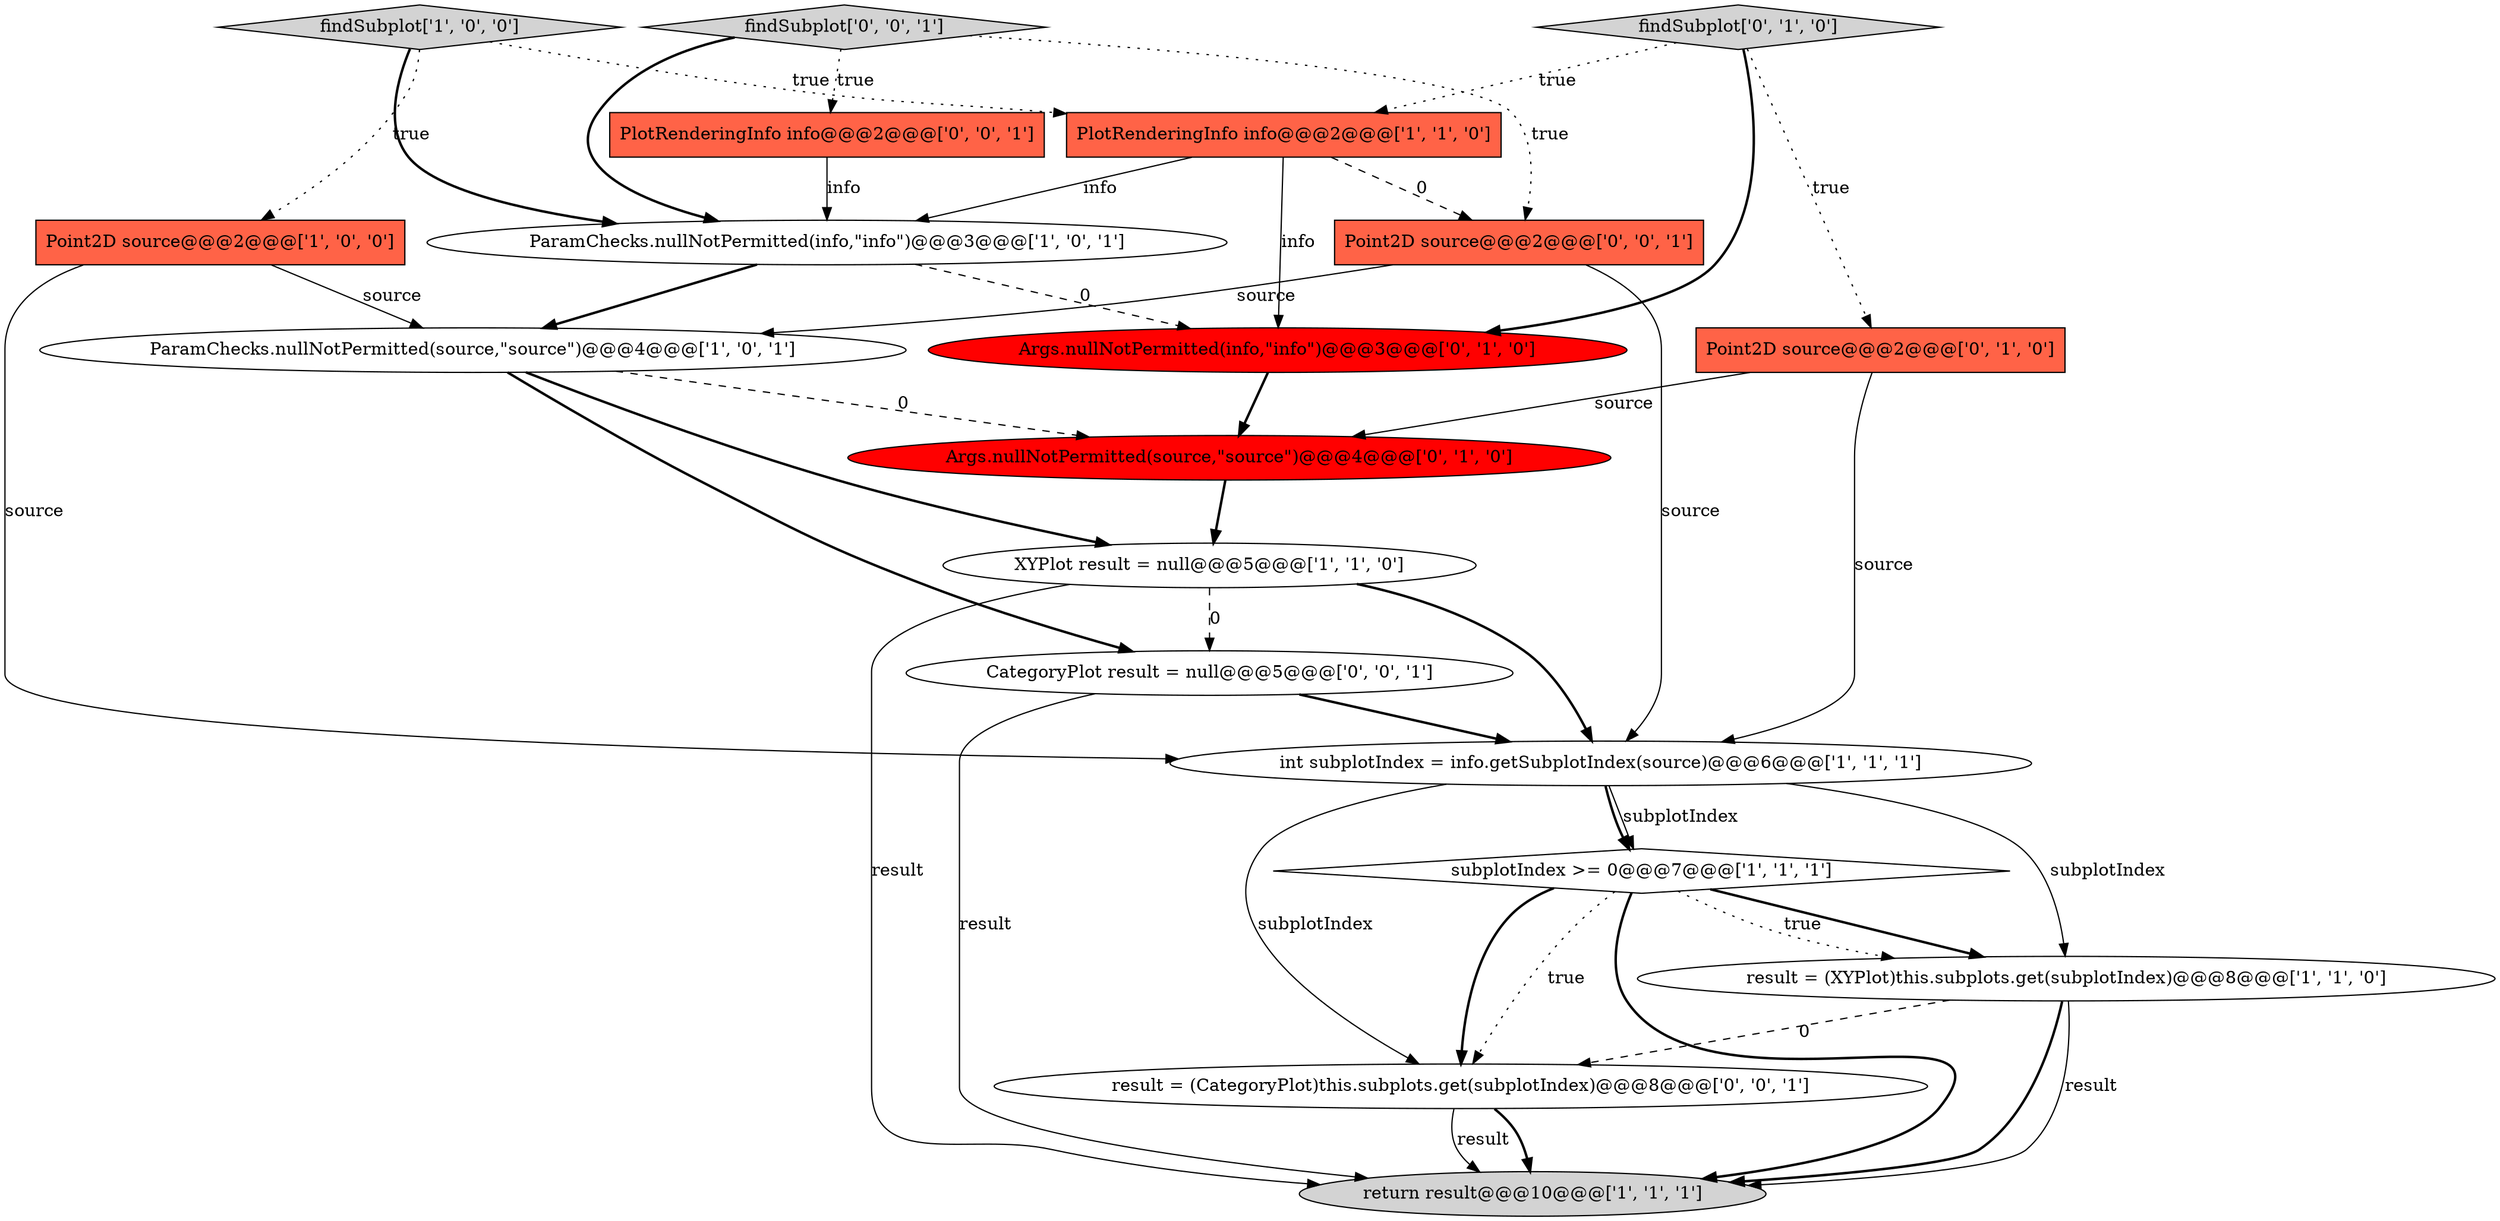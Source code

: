 digraph {
16 [style = filled, label = "CategoryPlot result = null@@@5@@@['0', '0', '1']", fillcolor = white, shape = ellipse image = "AAA0AAABBB3BBB"];
18 [style = filled, label = "findSubplot['0', '0', '1']", fillcolor = lightgray, shape = diamond image = "AAA0AAABBB3BBB"];
0 [style = filled, label = "Point2D source@@@2@@@['1', '0', '0']", fillcolor = tomato, shape = box image = "AAA0AAABBB1BBB"];
12 [style = filled, label = "Args.nullNotPermitted(info,\"info\")@@@3@@@['0', '1', '0']", fillcolor = red, shape = ellipse image = "AAA1AAABBB2BBB"];
6 [style = filled, label = "ParamChecks.nullNotPermitted(source,\"source\")@@@4@@@['1', '0', '1']", fillcolor = white, shape = ellipse image = "AAA0AAABBB1BBB"];
1 [style = filled, label = "return result@@@10@@@['1', '1', '1']", fillcolor = lightgray, shape = ellipse image = "AAA0AAABBB1BBB"];
3 [style = filled, label = "PlotRenderingInfo info@@@2@@@['1', '1', '0']", fillcolor = tomato, shape = box image = "AAA0AAABBB1BBB"];
8 [style = filled, label = "ParamChecks.nullNotPermitted(info,\"info\")@@@3@@@['1', '0', '1']", fillcolor = white, shape = ellipse image = "AAA0AAABBB1BBB"];
11 [style = filled, label = "Point2D source@@@2@@@['0', '1', '0']", fillcolor = tomato, shape = box image = "AAA0AAABBB2BBB"];
2 [style = filled, label = "XYPlot result = null@@@5@@@['1', '1', '0']", fillcolor = white, shape = ellipse image = "AAA0AAABBB1BBB"];
10 [style = filled, label = "Args.nullNotPermitted(source,\"source\")@@@4@@@['0', '1', '0']", fillcolor = red, shape = ellipse image = "AAA1AAABBB2BBB"];
13 [style = filled, label = "findSubplot['0', '1', '0']", fillcolor = lightgray, shape = diamond image = "AAA0AAABBB2BBB"];
7 [style = filled, label = "subplotIndex >= 0@@@7@@@['1', '1', '1']", fillcolor = white, shape = diamond image = "AAA0AAABBB1BBB"];
14 [style = filled, label = "PlotRenderingInfo info@@@2@@@['0', '0', '1']", fillcolor = tomato, shape = box image = "AAA0AAABBB3BBB"];
5 [style = filled, label = "findSubplot['1', '0', '0']", fillcolor = lightgray, shape = diamond image = "AAA0AAABBB1BBB"];
4 [style = filled, label = "result = (XYPlot)this.subplots.get(subplotIndex)@@@8@@@['1', '1', '0']", fillcolor = white, shape = ellipse image = "AAA0AAABBB1BBB"];
15 [style = filled, label = "Point2D source@@@2@@@['0', '0', '1']", fillcolor = tomato, shape = box image = "AAA0AAABBB3BBB"];
9 [style = filled, label = "int subplotIndex = info.getSubplotIndex(source)@@@6@@@['1', '1', '1']", fillcolor = white, shape = ellipse image = "AAA0AAABBB1BBB"];
17 [style = filled, label = "result = (CategoryPlot)this.subplots.get(subplotIndex)@@@8@@@['0', '0', '1']", fillcolor = white, shape = ellipse image = "AAA0AAABBB3BBB"];
5->8 [style = bold, label=""];
7->1 [style = bold, label=""];
7->17 [style = bold, label=""];
17->1 [style = bold, label=""];
13->3 [style = dotted, label="true"];
4->17 [style = dashed, label="0"];
11->10 [style = solid, label="source"];
18->15 [style = dotted, label="true"];
3->8 [style = solid, label="info"];
8->12 [style = dashed, label="0"];
8->6 [style = bold, label=""];
5->0 [style = dotted, label="true"];
2->9 [style = bold, label=""];
9->7 [style = solid, label="subplotIndex"];
7->4 [style = bold, label=""];
5->3 [style = dotted, label="true"];
9->7 [style = bold, label=""];
18->14 [style = dotted, label="true"];
0->6 [style = solid, label="source"];
6->10 [style = dashed, label="0"];
6->2 [style = bold, label=""];
4->1 [style = solid, label="result"];
0->9 [style = solid, label="source"];
15->6 [style = solid, label="source"];
12->10 [style = bold, label=""];
2->1 [style = solid, label="result"];
14->8 [style = solid, label="info"];
15->9 [style = solid, label="source"];
13->12 [style = bold, label=""];
9->4 [style = solid, label="subplotIndex"];
6->16 [style = bold, label=""];
2->16 [style = dashed, label="0"];
7->4 [style = dotted, label="true"];
16->1 [style = solid, label="result"];
3->15 [style = dashed, label="0"];
13->11 [style = dotted, label="true"];
10->2 [style = bold, label=""];
9->17 [style = solid, label="subplotIndex"];
4->1 [style = bold, label=""];
18->8 [style = bold, label=""];
7->17 [style = dotted, label="true"];
3->12 [style = solid, label="info"];
11->9 [style = solid, label="source"];
16->9 [style = bold, label=""];
17->1 [style = solid, label="result"];
}
